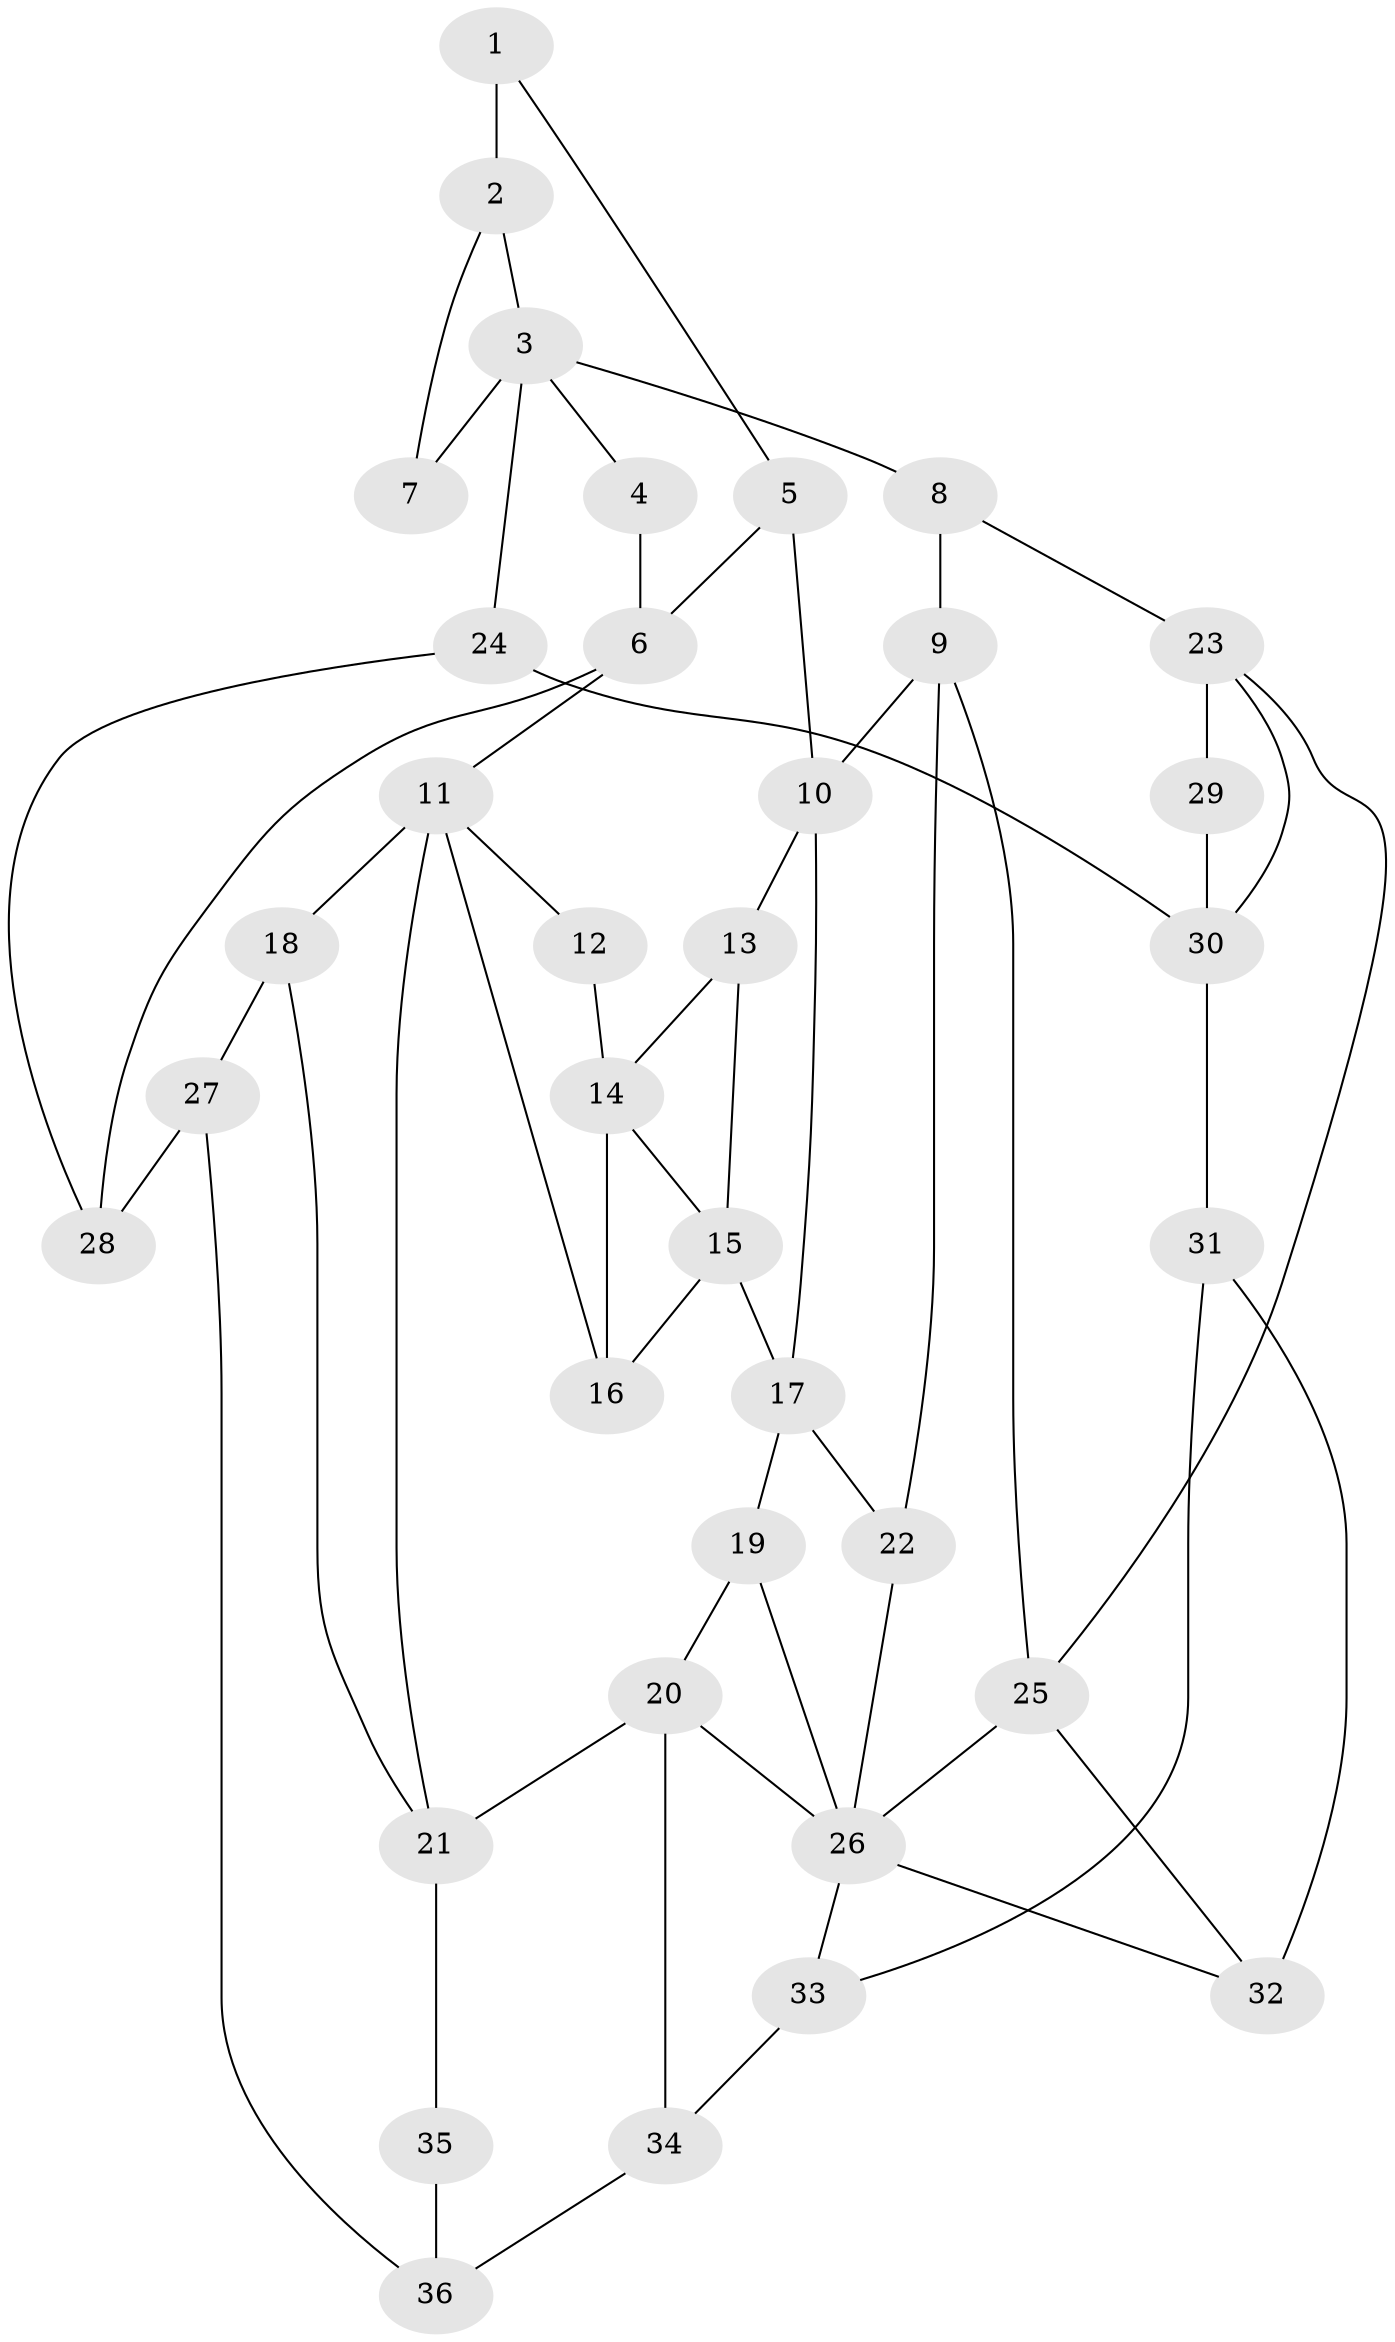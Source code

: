 // original degree distribution, {3: 0.033707865168539325, 4: 0.24719101123595505, 5: 0.48314606741573035, 6: 0.23595505617977527}
// Generated by graph-tools (version 1.1) at 2025/54/03/04/25 22:54:12]
// undirected, 36 vertices, 60 edges
graph export_dot {
  node [color=gray90,style=filled];
  1;
  2;
  3;
  4;
  5;
  6;
  7;
  8;
  9;
  10;
  11;
  12;
  13;
  14;
  15;
  16;
  17;
  18;
  19;
  20;
  21;
  22;
  23;
  24;
  25;
  26;
  27;
  28;
  29;
  30;
  31;
  32;
  33;
  34;
  35;
  36;
  1 -- 2 [weight=3.0];
  1 -- 5 [weight=1.0];
  2 -- 3 [weight=1.0];
  2 -- 7 [weight=2.0];
  3 -- 4 [weight=1.0];
  3 -- 7 [weight=1.0];
  3 -- 8 [weight=2.0];
  3 -- 24 [weight=2.0];
  4 -- 6 [weight=2.0];
  5 -- 6 [weight=1.0];
  5 -- 10 [weight=1.0];
  6 -- 11 [weight=1.0];
  6 -- 28 [weight=1.0];
  8 -- 9 [weight=2.0];
  8 -- 23 [weight=2.0];
  9 -- 10 [weight=1.0];
  9 -- 22 [weight=1.0];
  9 -- 25 [weight=1.0];
  10 -- 13 [weight=1.0];
  10 -- 17 [weight=1.0];
  11 -- 12 [weight=1.0];
  11 -- 16 [weight=1.0];
  11 -- 18 [weight=2.0];
  11 -- 21 [weight=1.0];
  12 -- 14 [weight=2.0];
  13 -- 14 [weight=1.0];
  13 -- 15 [weight=1.0];
  14 -- 15 [weight=1.0];
  14 -- 16 [weight=2.0];
  15 -- 16 [weight=1.0];
  15 -- 17 [weight=1.0];
  17 -- 19 [weight=2.0];
  17 -- 22 [weight=2.0];
  18 -- 21 [weight=1.0];
  18 -- 27 [weight=1.0];
  19 -- 20 [weight=1.0];
  19 -- 26 [weight=1.0];
  20 -- 21 [weight=2.0];
  20 -- 26 [weight=1.0];
  20 -- 34 [weight=1.0];
  21 -- 35 [weight=2.0];
  22 -- 26 [weight=1.0];
  23 -- 25 [weight=1.0];
  23 -- 29 [weight=1.0];
  23 -- 30 [weight=1.0];
  24 -- 28 [weight=1.0];
  24 -- 30 [weight=1.0];
  25 -- 26 [weight=1.0];
  25 -- 32 [weight=1.0];
  26 -- 32 [weight=1.0];
  26 -- 33 [weight=1.0];
  27 -- 28 [weight=2.0];
  27 -- 36 [weight=2.0];
  29 -- 30 [weight=2.0];
  30 -- 31 [weight=2.0];
  31 -- 32 [weight=1.0];
  31 -- 33 [weight=1.0];
  33 -- 34 [weight=2.0];
  34 -- 36 [weight=2.0];
  35 -- 36 [weight=2.0];
}
